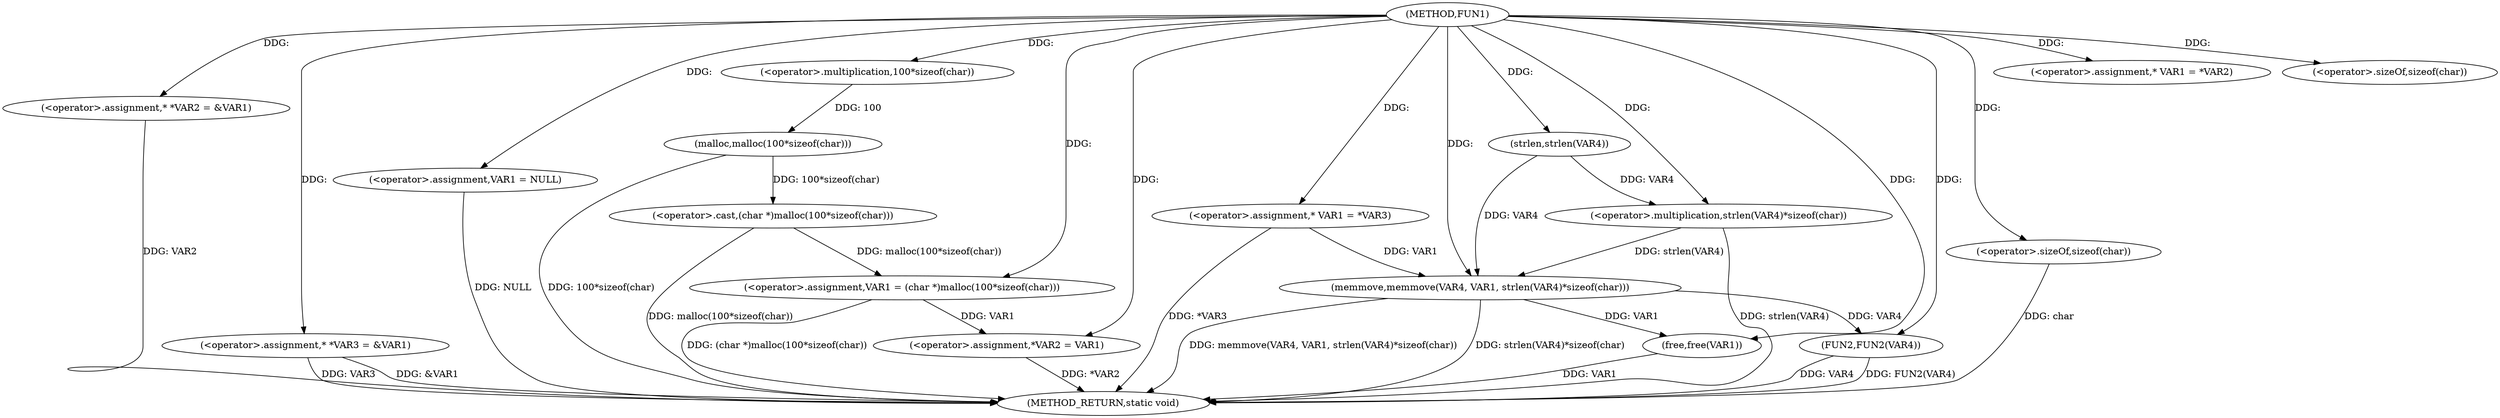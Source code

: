 digraph FUN1 {  
"1000100" [label = "(METHOD,FUN1)" ]
"1000155" [label = "(METHOD_RETURN,static void)" ]
"1000104" [label = "(<operator>.assignment,* *VAR2 = &VAR1)" ]
"1000109" [label = "(<operator>.assignment,* *VAR3 = &VAR1)" ]
"1000113" [label = "(<operator>.assignment,VAR1 = NULL)" ]
"1000118" [label = "(<operator>.assignment,* VAR1 = *VAR2)" ]
"1000122" [label = "(<operator>.assignment,VAR1 = (char *)malloc(100*sizeof(char)))" ]
"1000124" [label = "(<operator>.cast,(char *)malloc(100*sizeof(char)))" ]
"1000126" [label = "(malloc,malloc(100*sizeof(char)))" ]
"1000127" [label = "(<operator>.multiplication,100*sizeof(char))" ]
"1000129" [label = "(<operator>.sizeOf,sizeof(char))" ]
"1000131" [label = "(<operator>.assignment,*VAR2 = VAR1)" ]
"1000137" [label = "(<operator>.assignment,* VAR1 = *VAR3)" ]
"1000143" [label = "(memmove,memmove(VAR4, VAR1, strlen(VAR4)*sizeof(char)))" ]
"1000146" [label = "(<operator>.multiplication,strlen(VAR4)*sizeof(char))" ]
"1000147" [label = "(strlen,strlen(VAR4))" ]
"1000149" [label = "(<operator>.sizeOf,sizeof(char))" ]
"1000151" [label = "(FUN2,FUN2(VAR4))" ]
"1000153" [label = "(free,free(VAR1))" ]
  "1000124" -> "1000155"  [ label = "DDG: malloc(100*sizeof(char))"] 
  "1000151" -> "1000155"  [ label = "DDG: FUN2(VAR4)"] 
  "1000104" -> "1000155"  [ label = "DDG: VAR2"] 
  "1000151" -> "1000155"  [ label = "DDG: VAR4"] 
  "1000113" -> "1000155"  [ label = "DDG: NULL"] 
  "1000153" -> "1000155"  [ label = "DDG: VAR1"] 
  "1000149" -> "1000155"  [ label = "DDG: char"] 
  "1000143" -> "1000155"  [ label = "DDG: strlen(VAR4)*sizeof(char)"] 
  "1000131" -> "1000155"  [ label = "DDG: *VAR2"] 
  "1000137" -> "1000155"  [ label = "DDG: *VAR3"] 
  "1000126" -> "1000155"  [ label = "DDG: 100*sizeof(char)"] 
  "1000109" -> "1000155"  [ label = "DDG: VAR3"] 
  "1000143" -> "1000155"  [ label = "DDG: memmove(VAR4, VAR1, strlen(VAR4)*sizeof(char))"] 
  "1000146" -> "1000155"  [ label = "DDG: strlen(VAR4)"] 
  "1000109" -> "1000155"  [ label = "DDG: &VAR1"] 
  "1000122" -> "1000155"  [ label = "DDG: (char *)malloc(100*sizeof(char))"] 
  "1000100" -> "1000104"  [ label = "DDG: "] 
  "1000100" -> "1000109"  [ label = "DDG: "] 
  "1000100" -> "1000113"  [ label = "DDG: "] 
  "1000100" -> "1000118"  [ label = "DDG: "] 
  "1000124" -> "1000122"  [ label = "DDG: malloc(100*sizeof(char))"] 
  "1000100" -> "1000122"  [ label = "DDG: "] 
  "1000126" -> "1000124"  [ label = "DDG: 100*sizeof(char)"] 
  "1000127" -> "1000126"  [ label = "DDG: 100"] 
  "1000100" -> "1000127"  [ label = "DDG: "] 
  "1000100" -> "1000129"  [ label = "DDG: "] 
  "1000122" -> "1000131"  [ label = "DDG: VAR1"] 
  "1000100" -> "1000131"  [ label = "DDG: "] 
  "1000100" -> "1000137"  [ label = "DDG: "] 
  "1000147" -> "1000143"  [ label = "DDG: VAR4"] 
  "1000100" -> "1000143"  [ label = "DDG: "] 
  "1000137" -> "1000143"  [ label = "DDG: VAR1"] 
  "1000146" -> "1000143"  [ label = "DDG: strlen(VAR4)"] 
  "1000147" -> "1000146"  [ label = "DDG: VAR4"] 
  "1000100" -> "1000147"  [ label = "DDG: "] 
  "1000100" -> "1000146"  [ label = "DDG: "] 
  "1000100" -> "1000149"  [ label = "DDG: "] 
  "1000143" -> "1000151"  [ label = "DDG: VAR4"] 
  "1000100" -> "1000151"  [ label = "DDG: "] 
  "1000143" -> "1000153"  [ label = "DDG: VAR1"] 
  "1000100" -> "1000153"  [ label = "DDG: "] 
}

